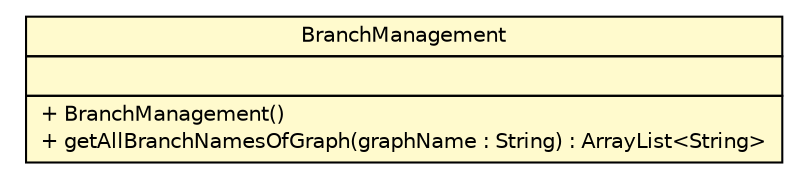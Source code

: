 #!/usr/local/bin/dot
#
# Class diagram 
# Generated by UMLGraph version R5_6-24-gf6e263 (http://www.umlgraph.org/)
#

digraph G {
	edge [fontname="Helvetica",fontsize=10,labelfontname="Helvetica",labelfontsize=10];
	node [fontname="Helvetica",fontsize=10,shape=plaintext];
	nodesep=0.25;
	ranksep=0.5;
	// de.tud.plt.r43ples.merging.management.BranchManagement
	c1178 [label=<<table title="de.tud.plt.r43ples.merging.management.BranchManagement" border="0" cellborder="1" cellspacing="0" cellpadding="2" port="p" bgcolor="lemonChiffon" href="./BranchManagement.html">
		<tr><td><table border="0" cellspacing="0" cellpadding="1">
<tr><td align="center" balign="center"> BranchManagement </td></tr>
		</table></td></tr>
		<tr><td><table border="0" cellspacing="0" cellpadding="1">
<tr><td align="left" balign="left">  </td></tr>
		</table></td></tr>
		<tr><td><table border="0" cellspacing="0" cellpadding="1">
<tr><td align="left" balign="left"> + BranchManagement() </td></tr>
<tr><td align="left" balign="left"> + getAllBranchNamesOfGraph(graphName : String) : ArrayList&lt;String&gt; </td></tr>
		</table></td></tr>
		</table>>, URL="./BranchManagement.html", fontname="Helvetica", fontcolor="black", fontsize=10.0];
}

